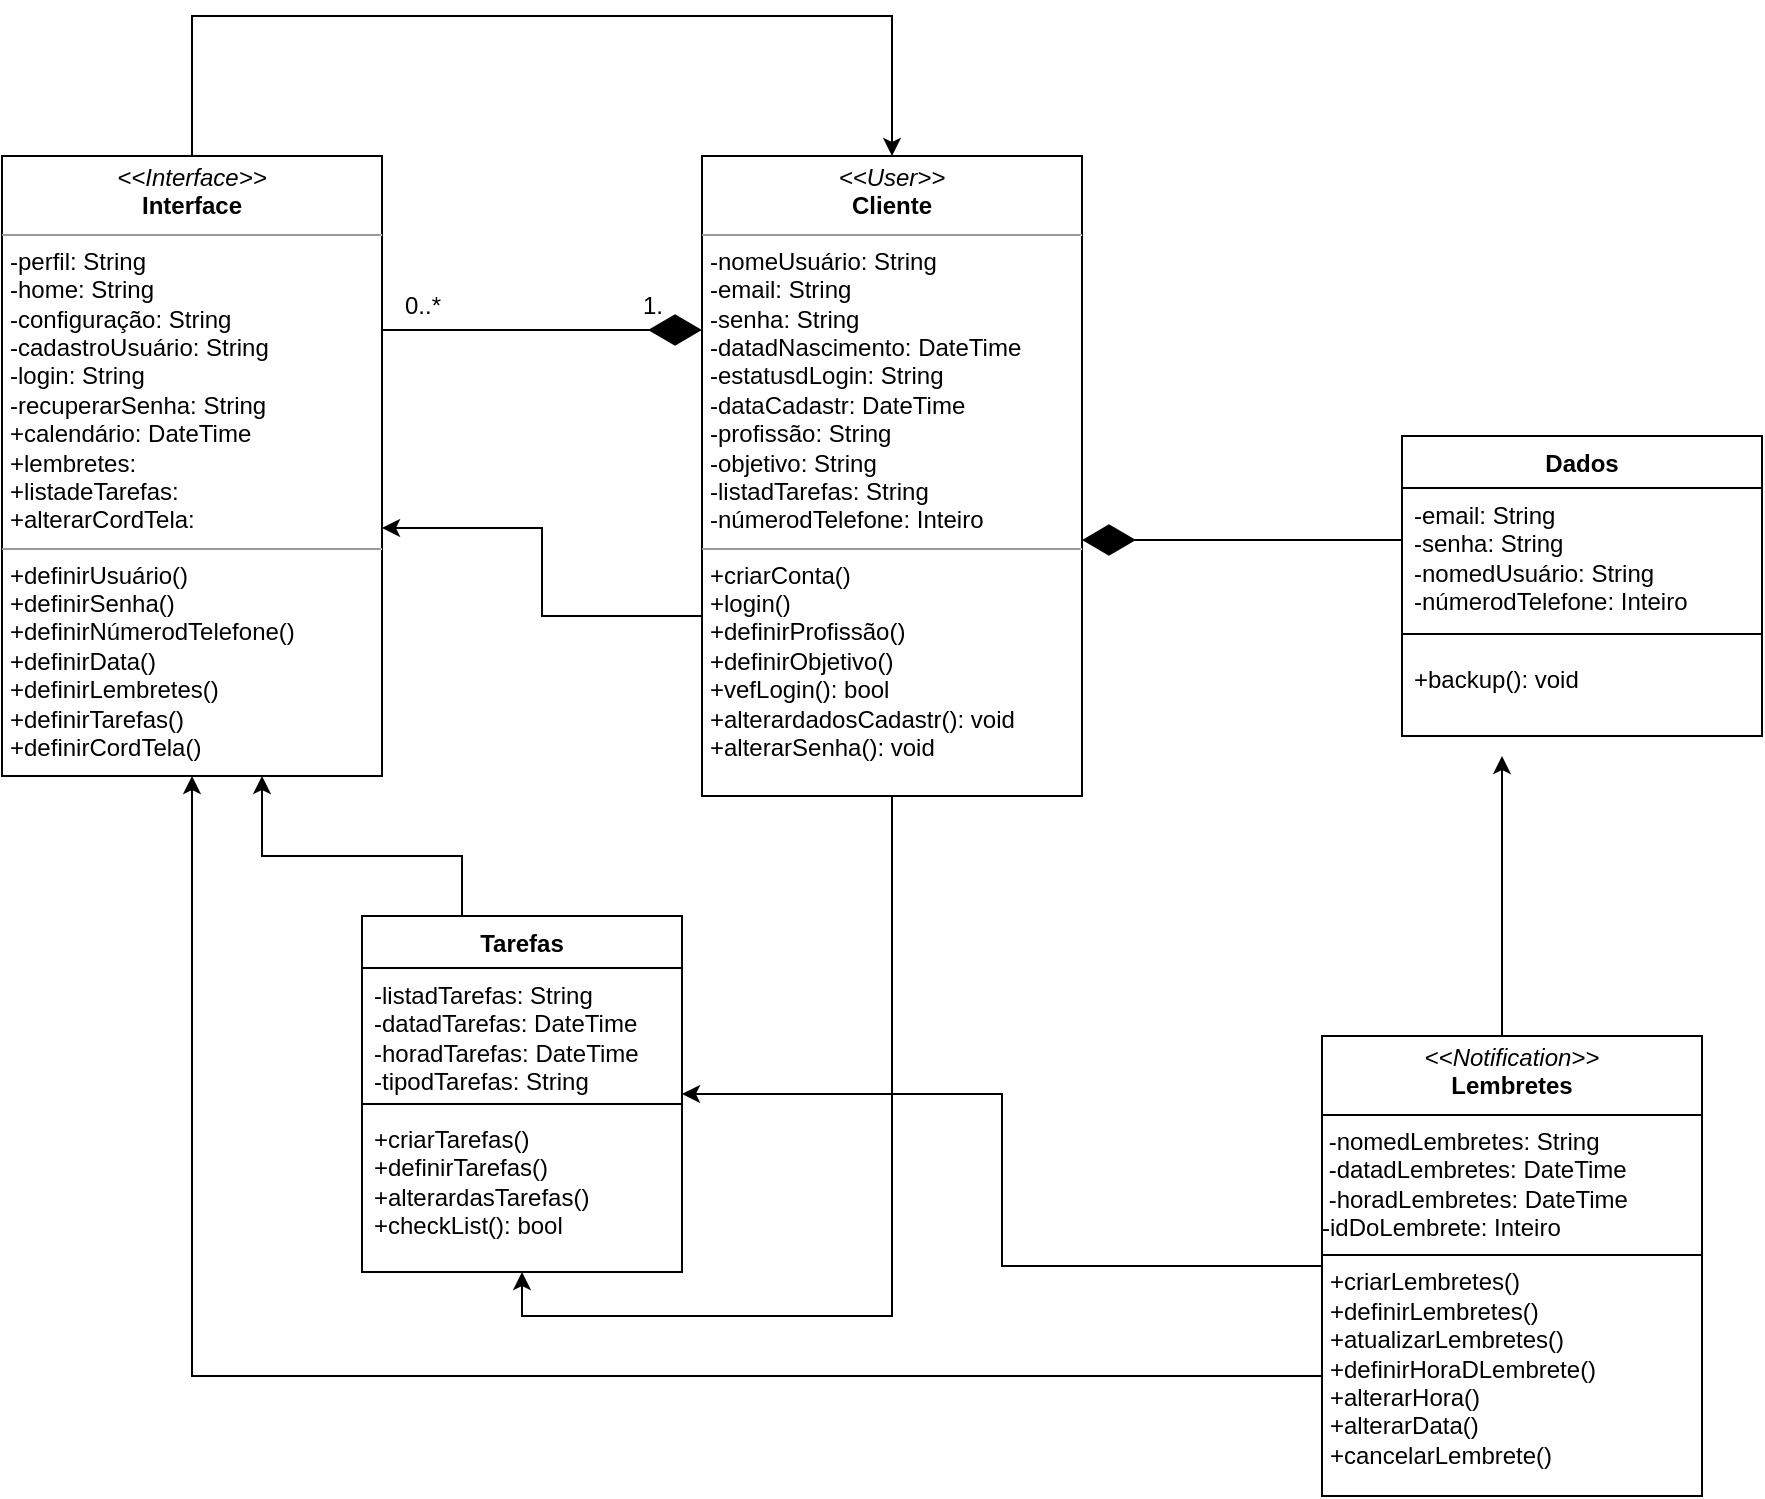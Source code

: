 <mxfile version="24.2.1" type="github">
  <diagram name="Page-1" id="c4acf3e9-155e-7222-9cf6-157b1a14988f">
    <mxGraphModel dx="1066" dy="463" grid="1" gridSize="10" guides="1" tooltips="1" connect="1" arrows="1" fold="1" page="1" pageScale="1" pageWidth="850" pageHeight="1100" background="none" math="0" shadow="0">
      <root>
        <mxCell id="0" />
        <mxCell id="1" parent="0" />
        <mxCell id="OBKlU7AhpwenLQlA87pt-5" style="edgeStyle=orthogonalEdgeStyle;rounded=0;orthogonalLoop=1;jettySize=auto;html=1;entryX=0.5;entryY=0;entryDx=0;entryDy=0;" parent="1" source="5d2195bd80daf111-18" target="5d2195bd80daf111-19" edge="1">
          <mxGeometry relative="1" as="geometry">
            <Array as="points">
              <mxPoint x="155" y="110" />
              <mxPoint x="505" y="110" />
            </Array>
          </mxGeometry>
        </mxCell>
        <mxCell id="5d2195bd80daf111-18" value="&lt;p style=&quot;margin:0px;margin-top:4px;text-align:center;&quot;&gt;&lt;i&gt;&amp;lt;&amp;lt;Interface&amp;gt;&amp;gt;&lt;/i&gt;&lt;br&gt;&lt;b&gt;Interface&lt;/b&gt;&lt;/p&gt;&lt;hr size=&quot;1&quot;&gt;&lt;p style=&quot;margin: 0px 0px 0px 4px;&quot;&gt;&lt;span style=&quot;background-color: initial;&quot;&gt;-perfil: String&lt;/span&gt;&lt;/p&gt;&lt;p style=&quot;margin: 0px 0px 0px 4px;&quot;&gt;&lt;span style=&quot;background-color: initial;&quot;&gt;-home: String&lt;/span&gt;&lt;/p&gt;&lt;p style=&quot;margin: 0px 0px 0px 4px;&quot;&gt;&lt;span style=&quot;background-color: initial;&quot;&gt;-configuração: String&lt;/span&gt;&lt;/p&gt;&lt;p style=&quot;margin:0px;margin-left:4px;&quot;&gt;-cadastroUsuário:&amp;nbsp;&lt;span style=&quot;background-color: initial;&quot;&gt;String&lt;/span&gt;&lt;/p&gt;&lt;p style=&quot;margin:0px;margin-left:4px;&quot;&gt;-login:&amp;nbsp;&lt;span style=&quot;background-color: initial;&quot;&gt;String&lt;/span&gt;&lt;/p&gt;&lt;p style=&quot;margin:0px;margin-left:4px;&quot;&gt;-recuperarSenha:&amp;nbsp;&lt;span style=&quot;background-color: initial;&quot;&gt;String&lt;/span&gt;&lt;/p&gt;&lt;p style=&quot;margin:0px;margin-left:4px;&quot;&gt;+calendário:&amp;nbsp;&lt;span style=&quot;background-color: initial;&quot;&gt;DateTime&lt;/span&gt;&lt;/p&gt;&lt;p style=&quot;margin:0px;margin-left:4px;&quot;&gt;+lembretes:&amp;nbsp;&lt;/p&gt;&lt;p style=&quot;margin:0px;margin-left:4px;&quot;&gt;&lt;span style=&quot;background-color: initial;&quot;&gt;+listadeTarefas:&amp;nbsp;&lt;/span&gt;&lt;br&gt;&lt;/p&gt;&lt;p style=&quot;margin:0px;margin-left:4px;&quot;&gt;&lt;span style=&quot;background-color: initial;&quot;&gt;+alterarCordTela:&amp;nbsp;&lt;/span&gt;&lt;/p&gt;&lt;hr size=&quot;1&quot;&gt;&lt;p style=&quot;margin: 0px 0px 0px 4px;&quot;&gt;+definirUsuário()&lt;/p&gt;&lt;p style=&quot;margin:0px;margin-left:4px;&quot;&gt;&lt;span style=&quot;background-color: initial;&quot;&gt;+definirSenha()&lt;/span&gt;&lt;br&gt;&lt;/p&gt;&lt;p style=&quot;margin:0px;margin-left:4px;&quot;&gt;+definirNúmerodTelefone()&lt;/p&gt;&lt;p style=&quot;margin:0px;margin-left:4px;&quot;&gt;+definirData()&lt;br&gt;&lt;/p&gt;&lt;p style=&quot;margin:0px;margin-left:4px;&quot;&gt;+definirLembretes()&lt;/p&gt;&lt;p style=&quot;margin:0px;margin-left:4px;&quot;&gt;+definirTarefas()&lt;/p&gt;&lt;p style=&quot;margin: 0px 0px 0px 4px;&quot;&gt;+definirCordTela()&lt;/p&gt;&lt;p style=&quot;margin:0px;margin-left:4px;&quot;&gt;&lt;br&gt;&lt;/p&gt;&lt;p style=&quot;margin:0px;margin-left:4px;&quot;&gt;&lt;br&gt;&lt;/p&gt;&lt;p style=&quot;margin:0px;margin-left:4px;&quot;&gt;&lt;br&gt;&lt;/p&gt;" style="verticalAlign=top;align=left;overflow=fill;fontSize=12;fontFamily=Helvetica;html=1;rounded=0;shadow=0;comic=0;labelBackgroundColor=none;strokeWidth=1" parent="1" vertex="1">
          <mxGeometry x="60" y="180" width="190" height="310" as="geometry" />
        </mxCell>
        <mxCell id="OBKlU7AhpwenLQlA87pt-3" style="edgeStyle=orthogonalEdgeStyle;rounded=0;orthogonalLoop=1;jettySize=auto;html=1;" parent="1" source="5d2195bd80daf111-19" target="5d2195bd80daf111-18" edge="1">
          <mxGeometry relative="1" as="geometry">
            <Array as="points">
              <mxPoint x="330" y="410" />
              <mxPoint x="330" y="366" />
            </Array>
          </mxGeometry>
        </mxCell>
        <mxCell id="OBKlU7AhpwenLQlA87pt-6" style="edgeStyle=orthogonalEdgeStyle;rounded=0;orthogonalLoop=1;jettySize=auto;html=1;" parent="1" source="5d2195bd80daf111-19" target="SRDfbngRJq_bPD0gsB5e-44" edge="1">
          <mxGeometry relative="1" as="geometry">
            <Array as="points">
              <mxPoint x="505" y="760" />
              <mxPoint x="320" y="760" />
            </Array>
          </mxGeometry>
        </mxCell>
        <mxCell id="5d2195bd80daf111-19" value="&lt;p style=&quot;margin:0px;margin-top:4px;text-align:center;&quot;&gt;&lt;i&gt;&amp;lt;&amp;lt;User&amp;gt;&amp;gt;&lt;/i&gt;&lt;br&gt;&lt;b&gt;Cliente&lt;/b&gt;&lt;/p&gt;&lt;hr size=&quot;1&quot;&gt;&lt;p style=&quot;margin:0px;margin-left:4px;&quot;&gt;-nomeUsuário: String&lt;/p&gt;&lt;p style=&quot;margin:0px;margin-left:4px;&quot;&gt;-email:&amp;nbsp;&lt;span style=&quot;background-color: initial;&quot;&gt;String&lt;/span&gt;&lt;/p&gt;&lt;p style=&quot;margin:0px;margin-left:4px;&quot;&gt;-senha:&amp;nbsp;&lt;span style=&quot;background-color: initial;&quot;&gt;String&lt;/span&gt;&lt;/p&gt;&lt;p style=&quot;margin: 0px 0px 0px 4px;&quot;&gt;&lt;span style=&quot;background-color: initial;&quot;&gt;-datadNascimento:&amp;nbsp;&lt;/span&gt;&lt;span style=&quot;background-color: initial;&quot;&gt;DateTime&lt;/span&gt;&lt;br&gt;&lt;/p&gt;&lt;p style=&quot;margin: 0px 0px 0px 4px;&quot;&gt;-estatusdLogin:&amp;nbsp;&lt;span style=&quot;background-color: initial;&quot;&gt;String&lt;/span&gt;&lt;/p&gt;&lt;p style=&quot;margin: 0px 0px 0px 4px;&quot;&gt;&lt;span style=&quot;background-color: initial;&quot;&gt;-dataCadastr:&amp;nbsp;&lt;/span&gt;&lt;span style=&quot;background-color: initial;&quot;&gt;DateTime&lt;/span&gt;&lt;/p&gt;&lt;p style=&quot;margin: 0px 0px 0px 4px;&quot;&gt;-profissão: String&lt;/p&gt;&lt;p style=&quot;margin: 0px 0px 0px 4px;&quot;&gt;-objetivo: String&lt;/p&gt;&lt;p style=&quot;margin: 0px 0px 0px 4px;&quot;&gt;-listadTarefas: String&lt;/p&gt;&lt;p style=&quot;margin: 0px 0px 0px 4px;&quot;&gt;-númerodTelefone: Inteiro&lt;/p&gt;&lt;hr size=&quot;1&quot;&gt;&lt;p style=&quot;margin: 0px 0px 0px 4px;&quot;&gt;+criarConta()&lt;/p&gt;&lt;p style=&quot;margin: 0px 0px 0px 4px;&quot;&gt;+login()&lt;/p&gt;&lt;p style=&quot;margin: 0px 0px 0px 4px;&quot;&gt;&lt;span style=&quot;background-color: initial;&quot;&gt;+definirProfissão()&lt;/span&gt;&lt;br&gt;&lt;/p&gt;&lt;p style=&quot;margin: 0px 0px 0px 4px;&quot;&gt;+definirObjetivo()&lt;/p&gt;&lt;p style=&quot;margin: 0px 0px 0px 4px;&quot;&gt;+vefLogin(): bool&lt;/p&gt;&lt;p style=&quot;margin: 0px 0px 0px 4px;&quot;&gt;+alterardadosCadastr(): void&lt;/p&gt;&lt;p style=&quot;margin: 0px 0px 0px 4px;&quot;&gt;+alterarSenha(): void&lt;span style=&quot;background-color: initial;&quot;&gt;&lt;br&gt;&lt;/span&gt;&lt;/p&gt;&lt;div&gt;&lt;span style=&quot;background-color: initial;&quot;&gt;&lt;br&gt;&lt;/span&gt;&lt;/div&gt;&lt;p style=&quot;margin: 0px 0px 0px 4px;&quot;&gt;&lt;br&gt;&lt;/p&gt;&lt;div&gt;&lt;br&gt;&lt;/div&gt;" style="verticalAlign=top;align=left;overflow=fill;fontSize=12;fontFamily=Helvetica;html=1;rounded=0;shadow=0;comic=0;labelBackgroundColor=none;strokeWidth=1" parent="1" vertex="1">
          <mxGeometry x="410" y="180" width="190" height="320" as="geometry" />
        </mxCell>
        <mxCell id="SRDfbngRJq_bPD0gsB5e-22" value="0..*" style="text;html=1;align=center;verticalAlign=middle;resizable=0;points=[];autosize=1;strokeColor=none;fillColor=none;" parent="1" vertex="1">
          <mxGeometry x="250" y="240" width="40" height="30" as="geometry" />
        </mxCell>
        <mxCell id="SRDfbngRJq_bPD0gsB5e-23" value="1." style="text;html=1;align=center;verticalAlign=middle;resizable=0;points=[];autosize=1;strokeColor=none;fillColor=none;" parent="1" vertex="1">
          <mxGeometry x="370" y="240" width="30" height="30" as="geometry" />
        </mxCell>
        <mxCell id="SRDfbngRJq_bPD0gsB5e-100" style="edgeStyle=orthogonalEdgeStyle;rounded=0;orthogonalLoop=1;jettySize=auto;html=1;" parent="1" source="SRDfbngRJq_bPD0gsB5e-44" target="5d2195bd80daf111-18" edge="1">
          <mxGeometry relative="1" as="geometry">
            <Array as="points">
              <mxPoint x="290" y="530" />
              <mxPoint x="190" y="530" />
            </Array>
          </mxGeometry>
        </mxCell>
        <mxCell id="SRDfbngRJq_bPD0gsB5e-44" value="Tarefas" style="swimlane;fontStyle=1;align=center;verticalAlign=top;childLayout=stackLayout;horizontal=1;startSize=26;horizontalStack=0;resizeParent=1;resizeParentMax=0;resizeLast=0;collapsible=1;marginBottom=0;whiteSpace=wrap;html=1;" parent="1" vertex="1">
          <mxGeometry x="240" y="560" width="160" height="178" as="geometry" />
        </mxCell>
        <mxCell id="SRDfbngRJq_bPD0gsB5e-45" value="-listadTarefas:&amp;nbsp;&lt;span style=&quot;text-wrap: nowrap;&quot;&gt;String&lt;/span&gt;&lt;div&gt;&lt;span style=&quot;background-color: initial;&quot;&gt;&lt;span style=&quot;text-wrap: nowrap;&quot;&gt;-datadTarefas: DateTime&lt;/span&gt;&lt;/span&gt;&lt;/div&gt;&lt;div&gt;&lt;span style=&quot;background-color: initial;&quot;&gt;&lt;span style=&quot;text-wrap: nowrap;&quot;&gt;-horadTarefas:&amp;nbsp;&lt;/span&gt;&lt;/span&gt;&lt;span style=&quot;text-wrap: nowrap; background-color: initial;&quot;&gt;DateTime&lt;/span&gt;&lt;/div&gt;&lt;div&gt;&lt;span style=&quot;background-color: initial;&quot;&gt;&lt;span style=&quot;text-wrap: nowrap;&quot;&gt;-tipodTarefas:&amp;nbsp;&lt;/span&gt;&lt;/span&gt;&lt;span style=&quot;text-wrap: nowrap; background-color: initial;&quot;&gt;String&lt;/span&gt;&lt;/div&gt;" style="text;strokeColor=none;fillColor=none;align=left;verticalAlign=top;spacingLeft=4;spacingRight=4;overflow=hidden;rotatable=0;points=[[0,0.5],[1,0.5]];portConstraint=eastwest;whiteSpace=wrap;html=1;" parent="SRDfbngRJq_bPD0gsB5e-44" vertex="1">
          <mxGeometry y="26" width="160" height="64" as="geometry" />
        </mxCell>
        <mxCell id="SRDfbngRJq_bPD0gsB5e-46" value="" style="line;strokeWidth=1;fillColor=none;align=left;verticalAlign=middle;spacingTop=-1;spacingLeft=3;spacingRight=3;rotatable=0;labelPosition=right;points=[];portConstraint=eastwest;strokeColor=inherit;" parent="SRDfbngRJq_bPD0gsB5e-44" vertex="1">
          <mxGeometry y="90" width="160" height="8" as="geometry" />
        </mxCell>
        <mxCell id="SRDfbngRJq_bPD0gsB5e-47" value="&lt;div&gt;&lt;span style=&quot;text-wrap: nowrap;&quot;&gt;+criarTarefas()&lt;/span&gt;&lt;/div&gt;&lt;span style=&quot;text-wrap: nowrap;&quot;&gt;+definirTarefas()&lt;/span&gt;&lt;div&gt;&lt;span style=&quot;text-wrap: nowrap;&quot;&gt;+alterardasTarefas()&lt;/span&gt;&lt;/div&gt;&lt;div&gt;&lt;span style=&quot;text-wrap: nowrap; background-color: initial;&quot;&gt;+checkList(): bool&lt;/span&gt;&lt;br&gt;&lt;/div&gt;" style="text;strokeColor=none;fillColor=none;align=left;verticalAlign=top;spacingLeft=4;spacingRight=4;overflow=hidden;rotatable=0;points=[[0,0.5],[1,0.5]];portConstraint=eastwest;whiteSpace=wrap;html=1;" parent="SRDfbngRJq_bPD0gsB5e-44" vertex="1">
          <mxGeometry y="98" width="160" height="80" as="geometry" />
        </mxCell>
        <mxCell id="SRDfbngRJq_bPD0gsB5e-52" value="" style="endArrow=diamondThin;endFill=1;endSize=24;html=1;rounded=0;" parent="1" edge="1">
          <mxGeometry width="160" relative="1" as="geometry">
            <mxPoint x="250" y="267" as="sourcePoint" />
            <mxPoint x="410" y="267" as="targetPoint" />
          </mxGeometry>
        </mxCell>
        <mxCell id="SRDfbngRJq_bPD0gsB5e-96" style="edgeStyle=orthogonalEdgeStyle;rounded=0;orthogonalLoop=1;jettySize=auto;html=1;" parent="1" source="SRDfbngRJq_bPD0gsB5e-76" target="5d2195bd80daf111-18" edge="1">
          <mxGeometry relative="1" as="geometry">
            <Array as="points">
              <mxPoint x="815" y="790" />
              <mxPoint x="155" y="790" />
            </Array>
          </mxGeometry>
        </mxCell>
        <mxCell id="SRDfbngRJq_bPD0gsB5e-97" style="edgeStyle=orthogonalEdgeStyle;rounded=0;orthogonalLoop=1;jettySize=auto;html=1;" parent="1" source="SRDfbngRJq_bPD0gsB5e-76" edge="1">
          <mxGeometry relative="1" as="geometry">
            <Array as="points">
              <mxPoint x="810" y="580" />
              <mxPoint x="810" y="580" />
            </Array>
            <mxPoint x="810" y="480" as="targetPoint" />
          </mxGeometry>
        </mxCell>
        <mxCell id="SRDfbngRJq_bPD0gsB5e-101" style="edgeStyle=orthogonalEdgeStyle;rounded=0;orthogonalLoop=1;jettySize=auto;html=1;" parent="1" source="SRDfbngRJq_bPD0gsB5e-76" target="SRDfbngRJq_bPD0gsB5e-44" edge="1">
          <mxGeometry relative="1" as="geometry" />
        </mxCell>
        <mxCell id="SRDfbngRJq_bPD0gsB5e-76" value="&lt;p style=&quot;margin:0px;margin-top:4px;text-align:center;&quot;&gt;&lt;i&gt;&amp;lt;&amp;lt;Notification&amp;gt;&amp;gt;&lt;/i&gt;&lt;br&gt;&lt;b&gt;Lembretes&lt;/b&gt;&lt;/p&gt;&lt;hr size=&quot;1&quot; style=&quot;border-style:solid;&quot;&gt;&lt;div&gt;&lt;span style=&quot;text-wrap: nowrap;&quot;&gt;&amp;nbsp;-nomedLembretes:&amp;nbsp;&lt;/span&gt;&lt;span style=&quot;text-wrap: nowrap; background-color: initial;&quot;&gt;String&lt;/span&gt;&lt;span style=&quot;background-color: initial;&quot;&gt;&lt;span style=&quot;text-wrap: nowrap;&quot;&gt;&lt;br&gt;&lt;/span&gt;&lt;/span&gt;&lt;/div&gt;&lt;div&gt;&lt;span style=&quot;background-color: initial;&quot;&gt;&lt;span style=&quot;text-wrap: nowrap;&quot;&gt;&amp;nbsp;-datadLembretes:&amp;nbsp;&lt;/span&gt;&lt;/span&gt;&lt;span style=&quot;text-wrap: nowrap; background-color: initial;&quot;&gt;DateTime&lt;/span&gt;&lt;/div&gt;&lt;div&gt;&lt;span style=&quot;background-color: initial;&quot;&gt;&lt;span style=&quot;text-wrap: nowrap;&quot;&gt;&amp;nbsp;-horadLembretes:&amp;nbsp;&lt;/span&gt;&lt;/span&gt;&lt;span style=&quot;text-wrap: nowrap; background-color: initial;&quot;&gt;DateTime&lt;/span&gt;&lt;/div&gt;&lt;div&gt;&lt;span style=&quot;text-wrap: nowrap; background-color: initial;&quot;&gt;-idDoLembrete: Inteiro&lt;/span&gt;&lt;/div&gt;&lt;hr size=&quot;1&quot; style=&quot;border-style:solid;&quot;&gt;&lt;p style=&quot;margin:0px;margin-left:4px;&quot;&gt;&lt;span style=&quot;text-wrap: nowrap;&quot;&gt;+criarLembretes()&lt;/span&gt;&lt;span style=&quot;text-wrap: nowrap;&quot;&gt;&lt;br&gt;&lt;/span&gt;&lt;/p&gt;&lt;p style=&quot;margin:0px;margin-left:4px;&quot;&gt;&lt;span style=&quot;text-wrap: nowrap;&quot;&gt;+definirLembretes()&lt;/span&gt;&lt;br&gt;&lt;/p&gt;&lt;p style=&quot;margin:0px;margin-left:4px;&quot;&gt;&lt;span style=&quot;text-wrap: nowrap;&quot;&gt;+atualizarLembretes()&lt;/span&gt;&lt;/p&gt;&lt;p style=&quot;margin:0px;margin-left:4px;&quot;&gt;&lt;span style=&quot;text-wrap: nowrap;&quot;&gt;+definirHoraDLembrete()&lt;/span&gt;&lt;/p&gt;&lt;p style=&quot;margin:0px;margin-left:4px;&quot;&gt;&lt;span style=&quot;text-wrap: nowrap;&quot;&gt;+alterarHora()&lt;/span&gt;&lt;/p&gt;&lt;p style=&quot;margin:0px;margin-left:4px;&quot;&gt;&lt;span style=&quot;text-wrap: nowrap;&quot;&gt;+alterarData()&lt;/span&gt;&lt;/p&gt;&lt;p style=&quot;margin:0px;margin-left:4px;&quot;&gt;&lt;span style=&quot;text-wrap: nowrap;&quot;&gt;+cancelarLembrete()&lt;/span&gt;&lt;/p&gt;" style="verticalAlign=top;align=left;overflow=fill;html=1;whiteSpace=wrap;" parent="1" vertex="1">
          <mxGeometry x="720" y="620" width="190" height="230" as="geometry" />
        </mxCell>
        <mxCell id="SRDfbngRJq_bPD0gsB5e-90" value="Dados" style="swimlane;fontStyle=1;align=center;verticalAlign=top;childLayout=stackLayout;horizontal=1;startSize=26;horizontalStack=0;resizeParent=1;resizeParentMax=0;resizeLast=0;collapsible=1;marginBottom=0;whiteSpace=wrap;html=1;" parent="1" vertex="1">
          <mxGeometry x="760" y="320" width="180" height="150" as="geometry" />
        </mxCell>
        <mxCell id="SRDfbngRJq_bPD0gsB5e-91" value="-email:&amp;nbsp;&lt;span style=&quot;text-wrap: nowrap;&quot;&gt;String&lt;/span&gt;&lt;div&gt;&lt;span style=&quot;text-wrap: nowrap;&quot;&gt;-senha:&amp;nbsp;&lt;/span&gt;&lt;span style=&quot;text-wrap: nowrap; background-color: initial;&quot;&gt;String&lt;/span&gt;&lt;/div&gt;&lt;div&gt;&lt;span style=&quot;text-wrap: nowrap; background-color: initial;&quot;&gt;-nomedUsuário:&amp;nbsp;&lt;/span&gt;&lt;span style=&quot;text-wrap: nowrap; background-color: initial;&quot;&gt;String&lt;/span&gt;&lt;/div&gt;&lt;div&gt;&lt;span style=&quot;text-wrap: nowrap; background-color: initial;&quot;&gt;-númerodTelefone: Inteiro&lt;/span&gt;&lt;/div&gt;&lt;div&gt;&lt;span style=&quot;background-color: initial;&quot;&gt;&lt;br&gt;&lt;/span&gt;&lt;/div&gt;&lt;div&gt;&lt;span style=&quot;background-color: initial;&quot;&gt;&lt;br&gt;&lt;/span&gt;&lt;/div&gt;" style="text;strokeColor=none;fillColor=none;align=left;verticalAlign=top;spacingLeft=4;spacingRight=4;overflow=hidden;rotatable=0;points=[[0,0.5],[1,0.5]];portConstraint=eastwest;whiteSpace=wrap;html=1;" parent="SRDfbngRJq_bPD0gsB5e-90" vertex="1">
          <mxGeometry y="26" width="180" height="64" as="geometry" />
        </mxCell>
        <mxCell id="SRDfbngRJq_bPD0gsB5e-92" value="" style="line;strokeWidth=1;fillColor=none;align=left;verticalAlign=middle;spacingTop=-1;spacingLeft=3;spacingRight=3;rotatable=0;labelPosition=right;points=[];portConstraint=eastwest;strokeColor=inherit;" parent="SRDfbngRJq_bPD0gsB5e-90" vertex="1">
          <mxGeometry y="90" width="180" height="18" as="geometry" />
        </mxCell>
        <mxCell id="SRDfbngRJq_bPD0gsB5e-93" value="&lt;div&gt;+backup(): void&lt;/div&gt;" style="text;strokeColor=none;fillColor=none;align=left;verticalAlign=top;spacingLeft=4;spacingRight=4;overflow=hidden;rotatable=0;points=[[0,0.5],[1,0.5]];portConstraint=eastwest;whiteSpace=wrap;html=1;" parent="SRDfbngRJq_bPD0gsB5e-90" vertex="1">
          <mxGeometry y="108" width="180" height="42" as="geometry" />
        </mxCell>
        <mxCell id="SRDfbngRJq_bPD0gsB5e-94" value="" style="endArrow=diamondThin;endFill=1;endSize=24;html=1;rounded=0;exitX=0;exitY=0.406;exitDx=0;exitDy=0;exitPerimeter=0;" parent="1" source="SRDfbngRJq_bPD0gsB5e-91" edge="1">
          <mxGeometry width="160" relative="1" as="geometry">
            <mxPoint x="750" y="372" as="sourcePoint" />
            <mxPoint x="600" y="372" as="targetPoint" />
          </mxGeometry>
        </mxCell>
      </root>
    </mxGraphModel>
  </diagram>
</mxfile>
